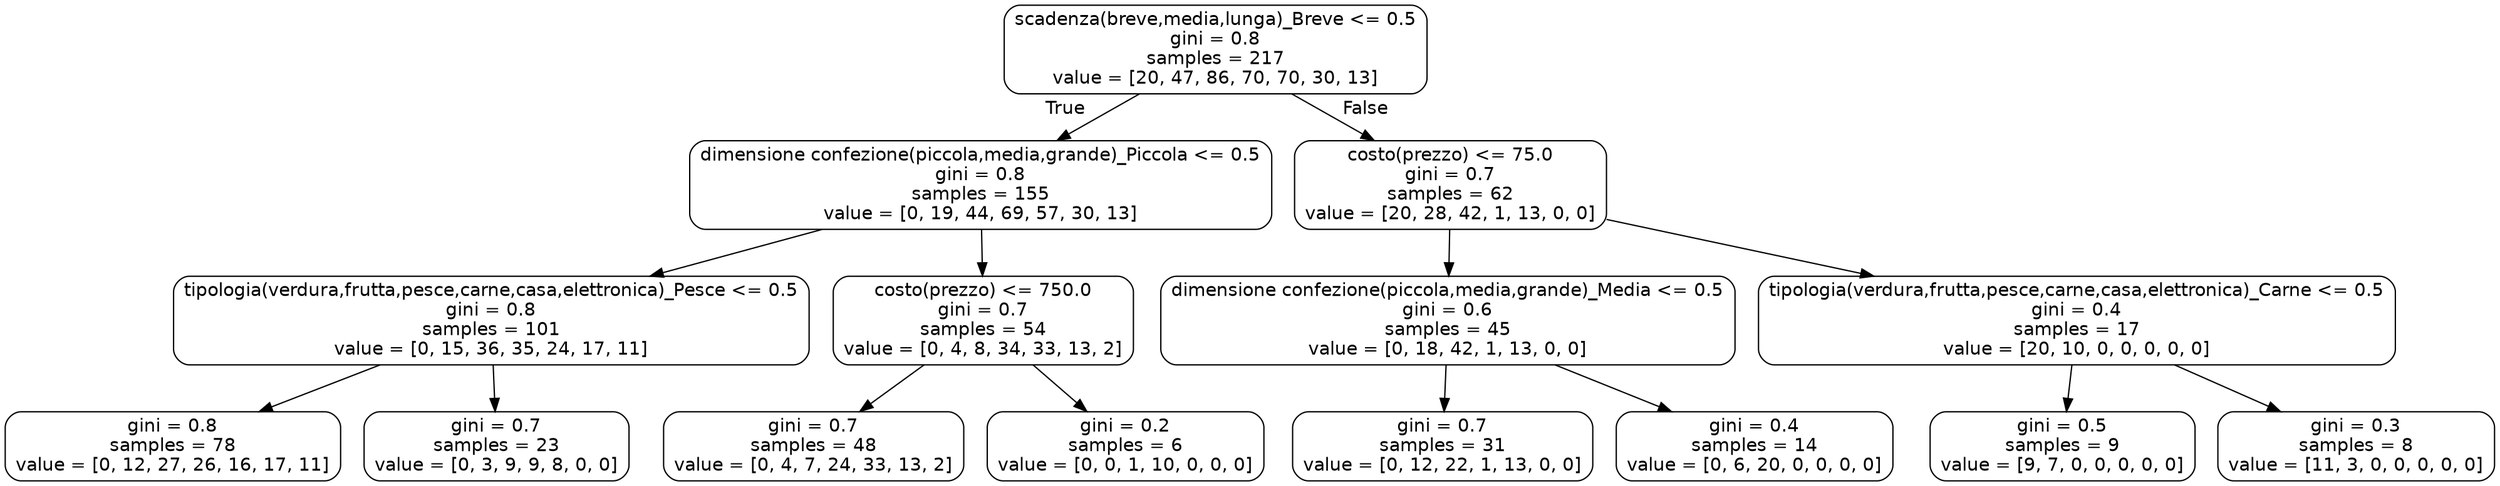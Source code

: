 digraph Tree {
node [shape=box, style="rounded", color="black", fontname=helvetica] ;
edge [fontname=helvetica] ;
0 [label="scadenza(breve,media,lunga)_Breve <= 0.5\ngini = 0.8\nsamples = 217\nvalue = [20, 47, 86, 70, 70, 30, 13]"] ;
1 [label="dimensione confezione(piccola,media,grande)_Piccola <= 0.5\ngini = 0.8\nsamples = 155\nvalue = [0, 19, 44, 69, 57, 30, 13]"] ;
0 -> 1 [labeldistance=2.5, labelangle=45, headlabel="True"] ;
2 [label="tipologia(verdura,frutta,pesce,carne,casa,elettronica)_Pesce <= 0.5\ngini = 0.8\nsamples = 101\nvalue = [0, 15, 36, 35, 24, 17, 11]"] ;
1 -> 2 ;
3 [label="gini = 0.8\nsamples = 78\nvalue = [0, 12, 27, 26, 16, 17, 11]"] ;
2 -> 3 ;
4 [label="gini = 0.7\nsamples = 23\nvalue = [0, 3, 9, 9, 8, 0, 0]"] ;
2 -> 4 ;
5 [label="costo(prezzo) <= 750.0\ngini = 0.7\nsamples = 54\nvalue = [0, 4, 8, 34, 33, 13, 2]"] ;
1 -> 5 ;
6 [label="gini = 0.7\nsamples = 48\nvalue = [0, 4, 7, 24, 33, 13, 2]"] ;
5 -> 6 ;
7 [label="gini = 0.2\nsamples = 6\nvalue = [0, 0, 1, 10, 0, 0, 0]"] ;
5 -> 7 ;
8 [label="costo(prezzo) <= 75.0\ngini = 0.7\nsamples = 62\nvalue = [20, 28, 42, 1, 13, 0, 0]"] ;
0 -> 8 [labeldistance=2.5, labelangle=-45, headlabel="False"] ;
9 [label="dimensione confezione(piccola,media,grande)_Media <= 0.5\ngini = 0.6\nsamples = 45\nvalue = [0, 18, 42, 1, 13, 0, 0]"] ;
8 -> 9 ;
10 [label="gini = 0.7\nsamples = 31\nvalue = [0, 12, 22, 1, 13, 0, 0]"] ;
9 -> 10 ;
11 [label="gini = 0.4\nsamples = 14\nvalue = [0, 6, 20, 0, 0, 0, 0]"] ;
9 -> 11 ;
12 [label="tipologia(verdura,frutta,pesce,carne,casa,elettronica)_Carne <= 0.5\ngini = 0.4\nsamples = 17\nvalue = [20, 10, 0, 0, 0, 0, 0]"] ;
8 -> 12 ;
13 [label="gini = 0.5\nsamples = 9\nvalue = [9, 7, 0, 0, 0, 0, 0]"] ;
12 -> 13 ;
14 [label="gini = 0.3\nsamples = 8\nvalue = [11, 3, 0, 0, 0, 0, 0]"] ;
12 -> 14 ;
}